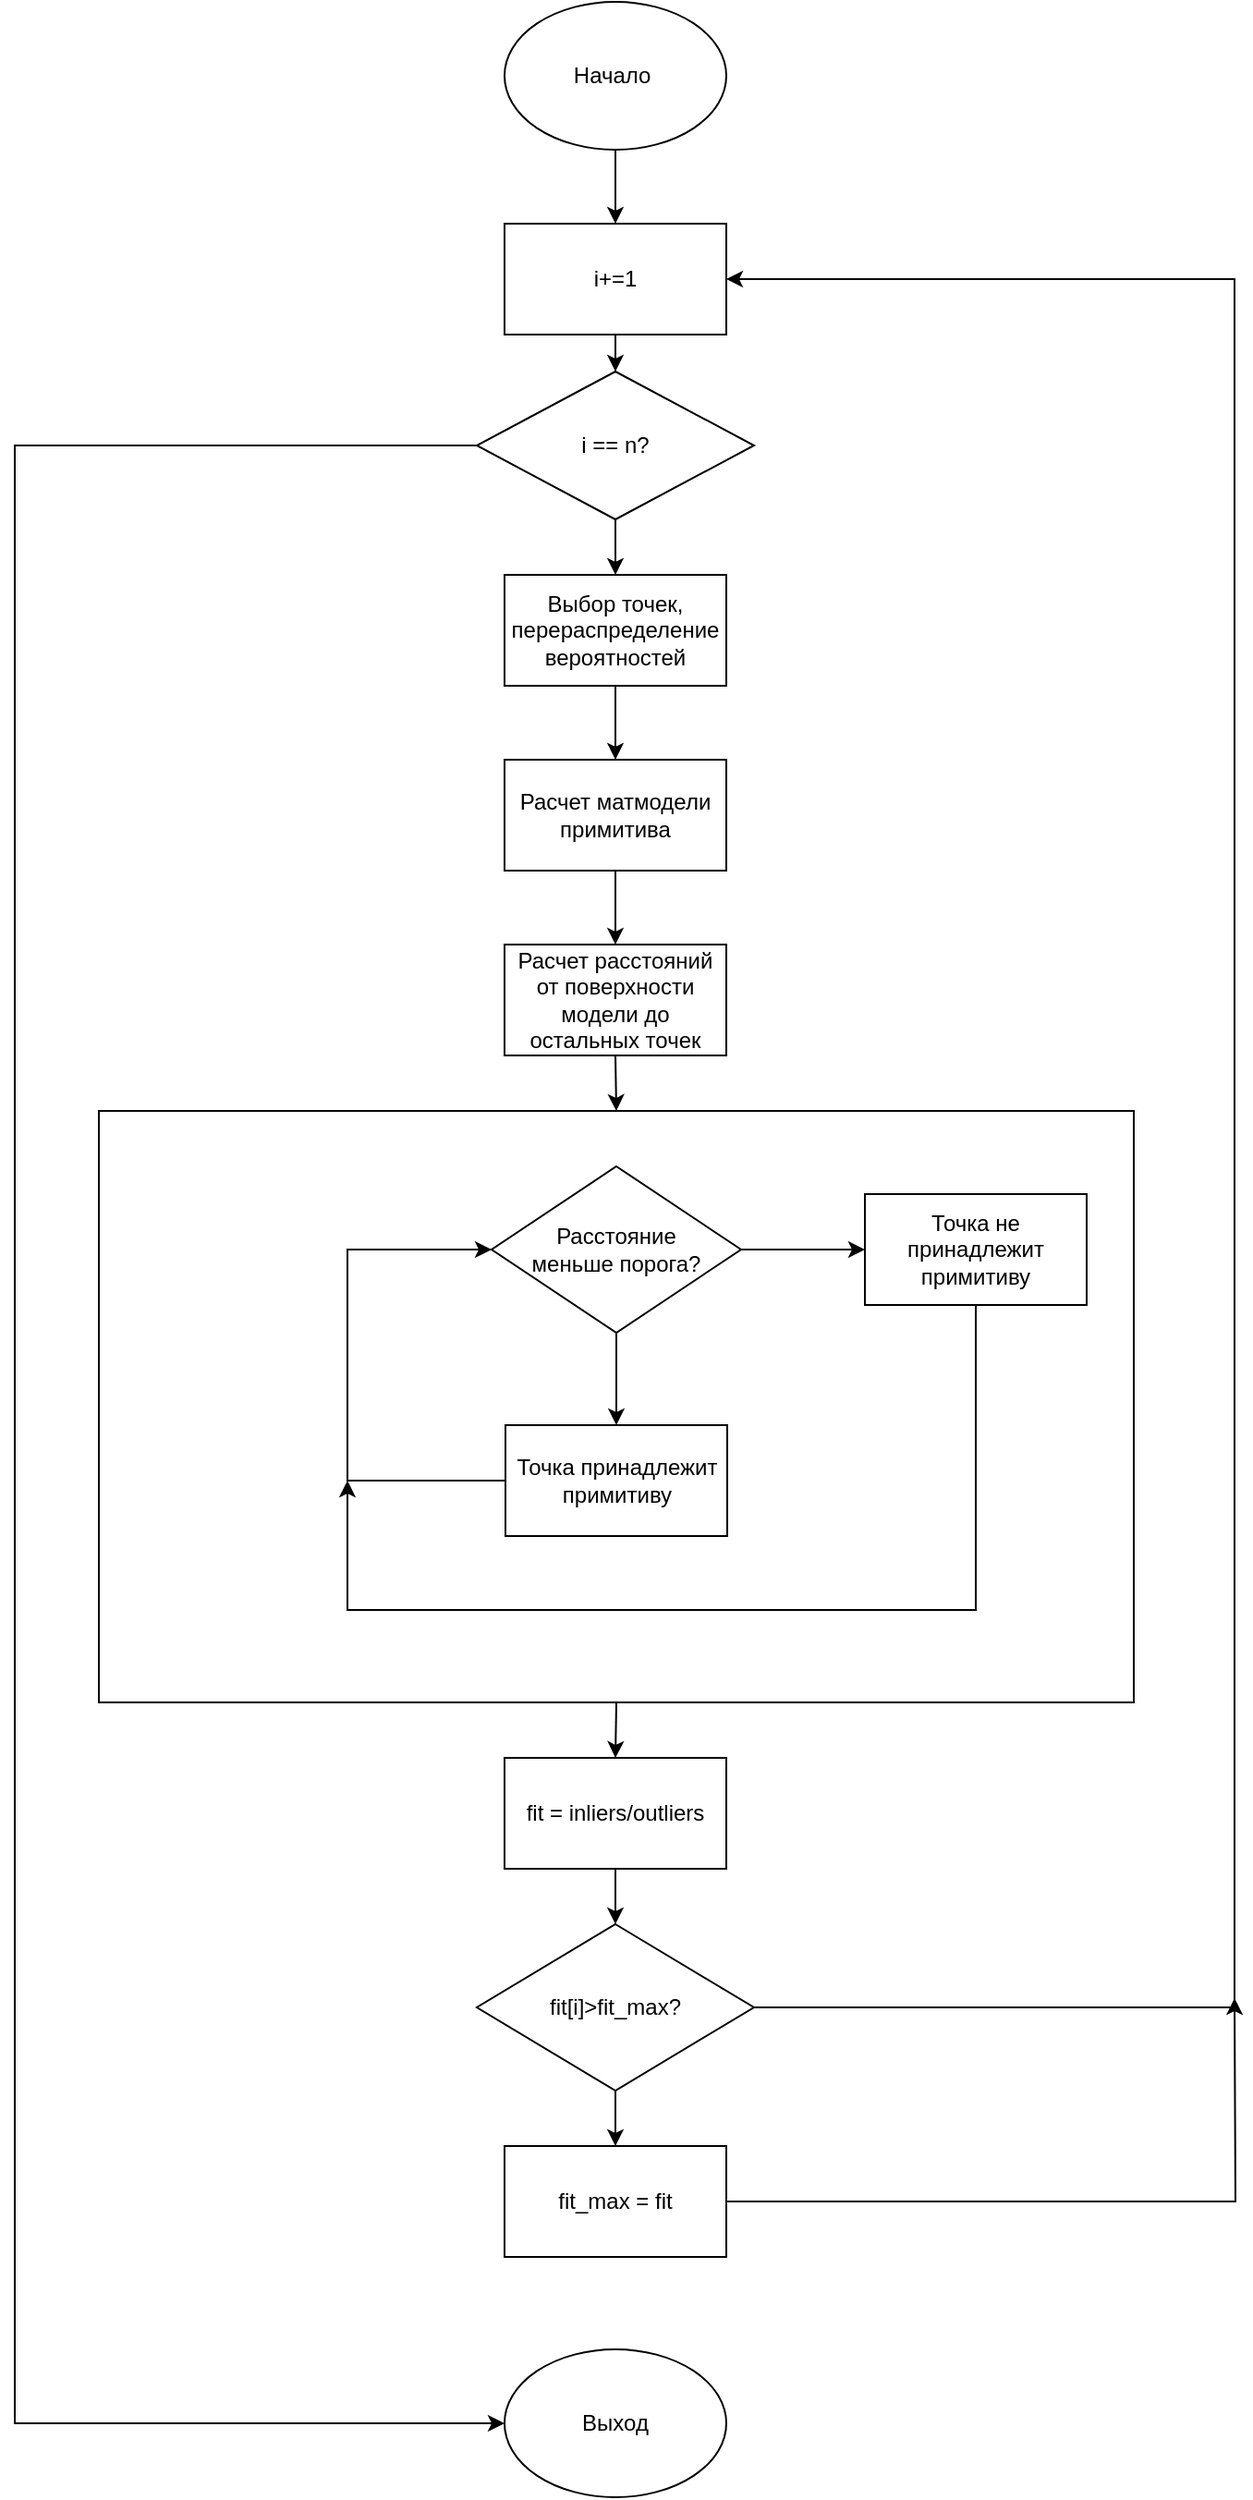 <mxfile version="14.0.1" type="device"><diagram id="5bK7aPB0GMiPQ1BD72IS" name="Page-1"><mxGraphModel dx="1240" dy="1661" grid="1" gridSize="10" guides="1" tooltips="1" connect="1" arrows="1" fold="1" page="1" pageScale="1" pageWidth="850" pageHeight="1100" math="0" shadow="0"><root><mxCell id="0"/><mxCell id="1" parent="0"/><mxCell id="X5tZUKayMrZbQrrzl14k-38" style="edgeStyle=orthogonalEdgeStyle;rounded=0;orthogonalLoop=1;jettySize=auto;html=1;exitX=0.5;exitY=1;exitDx=0;exitDy=0;entryX=0.5;entryY=0;entryDx=0;entryDy=0;" edge="1" parent="1" source="X5tZUKayMrZbQrrzl14k-1" target="X5tZUKayMrZbQrrzl14k-19"><mxGeometry relative="1" as="geometry"/></mxCell><mxCell id="X5tZUKayMrZbQrrzl14k-1" value="Начало&amp;nbsp;" style="ellipse;whiteSpace=wrap;html=1;" vertex="1" parent="1"><mxGeometry x="365" y="-110" width="120" height="80" as="geometry"/></mxCell><mxCell id="X5tZUKayMrZbQrrzl14k-27" style="edgeStyle=orthogonalEdgeStyle;rounded=0;orthogonalLoop=1;jettySize=auto;html=1;exitX=0.5;exitY=1;exitDx=0;exitDy=0;entryX=0.5;entryY=0;entryDx=0;entryDy=0;" edge="1" parent="1" source="X5tZUKayMrZbQrrzl14k-3" target="X5tZUKayMrZbQrrzl14k-4"><mxGeometry relative="1" as="geometry"/></mxCell><mxCell id="X5tZUKayMrZbQrrzl14k-3" value="Выбор точек, перераспределение вероятностей" style="rounded=0;whiteSpace=wrap;html=1;" vertex="1" parent="1"><mxGeometry x="365" y="200" width="120" height="60" as="geometry"/></mxCell><mxCell id="X5tZUKayMrZbQrrzl14k-28" style="edgeStyle=orthogonalEdgeStyle;rounded=0;orthogonalLoop=1;jettySize=auto;html=1;exitX=0.5;exitY=1;exitDx=0;exitDy=0;entryX=0.5;entryY=0;entryDx=0;entryDy=0;" edge="1" parent="1" source="X5tZUKayMrZbQrrzl14k-4" target="X5tZUKayMrZbQrrzl14k-5"><mxGeometry relative="1" as="geometry"/></mxCell><mxCell id="X5tZUKayMrZbQrrzl14k-4" value="Расчет матмодели примитива" style="rounded=0;whiteSpace=wrap;html=1;" vertex="1" parent="1"><mxGeometry x="365" y="300" width="120" height="60" as="geometry"/></mxCell><mxCell id="X5tZUKayMrZbQrrzl14k-29" style="edgeStyle=orthogonalEdgeStyle;rounded=0;orthogonalLoop=1;jettySize=auto;html=1;exitX=0.5;exitY=1;exitDx=0;exitDy=0;entryX=0.5;entryY=0;entryDx=0;entryDy=0;" edge="1" parent="1" source="X5tZUKayMrZbQrrzl14k-5" target="X5tZUKayMrZbQrrzl14k-15"><mxGeometry relative="1" as="geometry"/></mxCell><mxCell id="X5tZUKayMrZbQrrzl14k-5" value="Расчет расстояний от поверхности модели до остальных точек" style="rounded=0;whiteSpace=wrap;html=1;" vertex="1" parent="1"><mxGeometry x="365" y="400" width="120" height="60" as="geometry"/></mxCell><mxCell id="X5tZUKayMrZbQrrzl14k-10" style="edgeStyle=orthogonalEdgeStyle;rounded=0;orthogonalLoop=1;jettySize=auto;html=1;exitX=0.5;exitY=1;exitDx=0;exitDy=0;entryX=0.5;entryY=0;entryDx=0;entryDy=0;" edge="1" parent="1" source="X5tZUKayMrZbQrrzl14k-7" target="X5tZUKayMrZbQrrzl14k-9"><mxGeometry relative="1" as="geometry"/></mxCell><mxCell id="X5tZUKayMrZbQrrzl14k-11" style="edgeStyle=orthogonalEdgeStyle;rounded=0;orthogonalLoop=1;jettySize=auto;html=1;exitX=1;exitY=0.5;exitDx=0;exitDy=0;entryX=0;entryY=0.5;entryDx=0;entryDy=0;" edge="1" parent="1" source="X5tZUKayMrZbQrrzl14k-7" target="X5tZUKayMrZbQrrzl14k-8"><mxGeometry relative="1" as="geometry"/></mxCell><mxCell id="X5tZUKayMrZbQrrzl14k-7" value="Расстояние &lt;br&gt;меньше порога?" style="rhombus;whiteSpace=wrap;html=1;" vertex="1" parent="1"><mxGeometry x="358" y="520" width="135" height="90" as="geometry"/></mxCell><mxCell id="X5tZUKayMrZbQrrzl14k-14" style="edgeStyle=orthogonalEdgeStyle;rounded=0;orthogonalLoop=1;jettySize=auto;html=1;exitX=0.5;exitY=1;exitDx=0;exitDy=0;" edge="1" parent="1" source="X5tZUKayMrZbQrrzl14k-8"><mxGeometry relative="1" as="geometry"><mxPoint x="280" y="690" as="targetPoint"/><Array as="points"><mxPoint x="620" y="760"/><mxPoint x="280" y="760"/></Array></mxGeometry></mxCell><mxCell id="X5tZUKayMrZbQrrzl14k-8" value="Точка не принадлежит примитиву" style="rounded=0;whiteSpace=wrap;html=1;" vertex="1" parent="1"><mxGeometry x="560" y="535" width="120" height="60" as="geometry"/></mxCell><mxCell id="X5tZUKayMrZbQrrzl14k-13" style="edgeStyle=orthogonalEdgeStyle;rounded=0;orthogonalLoop=1;jettySize=auto;html=1;exitX=0;exitY=0.5;exitDx=0;exitDy=0;entryX=0;entryY=0.5;entryDx=0;entryDy=0;" edge="1" parent="1" source="X5tZUKayMrZbQrrzl14k-9" target="X5tZUKayMrZbQrrzl14k-7"><mxGeometry relative="1" as="geometry"><mxPoint x="270" y="540" as="targetPoint"/><Array as="points"><mxPoint x="280" y="690"/><mxPoint x="280" y="565"/></Array></mxGeometry></mxCell><mxCell id="X5tZUKayMrZbQrrzl14k-9" value="Точка принадлежит примитиву" style="rounded=0;whiteSpace=wrap;html=1;" vertex="1" parent="1"><mxGeometry x="365.5" y="660" width="120" height="60" as="geometry"/></mxCell><mxCell id="X5tZUKayMrZbQrrzl14k-30" style="edgeStyle=orthogonalEdgeStyle;rounded=0;orthogonalLoop=1;jettySize=auto;html=1;exitX=0.5;exitY=1;exitDx=0;exitDy=0;entryX=0.5;entryY=0;entryDx=0;entryDy=0;" edge="1" parent="1" source="X5tZUKayMrZbQrrzl14k-15" target="X5tZUKayMrZbQrrzl14k-18"><mxGeometry relative="1" as="geometry"/></mxCell><mxCell id="X5tZUKayMrZbQrrzl14k-15" value="" style="rounded=0;whiteSpace=wrap;html=1;fillColor=none;" vertex="1" parent="1"><mxGeometry x="145.5" y="490" width="560" height="320" as="geometry"/></mxCell><mxCell id="X5tZUKayMrZbQrrzl14k-31" style="edgeStyle=orthogonalEdgeStyle;rounded=0;orthogonalLoop=1;jettySize=auto;html=1;exitX=0.5;exitY=1;exitDx=0;exitDy=0;entryX=0.5;entryY=0;entryDx=0;entryDy=0;" edge="1" parent="1" source="X5tZUKayMrZbQrrzl14k-18" target="X5tZUKayMrZbQrrzl14k-21"><mxGeometry relative="1" as="geometry"/></mxCell><mxCell id="X5tZUKayMrZbQrrzl14k-18" value="fit = inliers/outliers" style="rounded=0;whiteSpace=wrap;html=1;" vertex="1" parent="1"><mxGeometry x="365" y="840" width="120" height="60" as="geometry"/></mxCell><mxCell id="X5tZUKayMrZbQrrzl14k-25" style="edgeStyle=orthogonalEdgeStyle;rounded=0;orthogonalLoop=1;jettySize=auto;html=1;exitX=0.5;exitY=1;exitDx=0;exitDy=0;entryX=0.5;entryY=0;entryDx=0;entryDy=0;" edge="1" parent="1" source="X5tZUKayMrZbQrrzl14k-19" target="X5tZUKayMrZbQrrzl14k-24"><mxGeometry relative="1" as="geometry"/></mxCell><mxCell id="X5tZUKayMrZbQrrzl14k-19" value="i+=1" style="rounded=0;whiteSpace=wrap;html=1;fillColor=#ffffff;" vertex="1" parent="1"><mxGeometry x="365" y="10" width="120" height="60" as="geometry"/></mxCell><mxCell id="X5tZUKayMrZbQrrzl14k-32" style="edgeStyle=orthogonalEdgeStyle;rounded=0;orthogonalLoop=1;jettySize=auto;html=1;exitX=1;exitY=0.5;exitDx=0;exitDy=0;entryX=1;entryY=0.5;entryDx=0;entryDy=0;" edge="1" parent="1" source="X5tZUKayMrZbQrrzl14k-21" target="X5tZUKayMrZbQrrzl14k-19"><mxGeometry relative="1" as="geometry"><mxPoint x="760" y="40" as="targetPoint"/><Array as="points"><mxPoint x="760" y="975"/><mxPoint x="760" y="40"/></Array></mxGeometry></mxCell><mxCell id="X5tZUKayMrZbQrrzl14k-36" style="edgeStyle=orthogonalEdgeStyle;rounded=0;orthogonalLoop=1;jettySize=auto;html=1;exitX=0.5;exitY=1;exitDx=0;exitDy=0;entryX=0.5;entryY=0;entryDx=0;entryDy=0;" edge="1" parent="1" source="X5tZUKayMrZbQrrzl14k-21" target="X5tZUKayMrZbQrrzl14k-22"><mxGeometry relative="1" as="geometry"/></mxCell><mxCell id="X5tZUKayMrZbQrrzl14k-21" value="fit[i]&amp;gt;fit_max?" style="rhombus;whiteSpace=wrap;html=1;fillColor=#ffffff;" vertex="1" parent="1"><mxGeometry x="350" y="930" width="150" height="90" as="geometry"/></mxCell><mxCell id="X5tZUKayMrZbQrrzl14k-37" style="edgeStyle=orthogonalEdgeStyle;rounded=0;orthogonalLoop=1;jettySize=auto;html=1;exitX=1;exitY=0.5;exitDx=0;exitDy=0;" edge="1" parent="1" source="X5tZUKayMrZbQrrzl14k-22"><mxGeometry relative="1" as="geometry"><mxPoint x="760" y="970" as="targetPoint"/></mxGeometry></mxCell><mxCell id="X5tZUKayMrZbQrrzl14k-22" value="fit_max = fit" style="rounded=0;whiteSpace=wrap;html=1;fillColor=#ffffff;" vertex="1" parent="1"><mxGeometry x="365" y="1050" width="120" height="60" as="geometry"/></mxCell><mxCell id="X5tZUKayMrZbQrrzl14k-23" value="Выход" style="ellipse;whiteSpace=wrap;html=1;fillColor=#ffffff;" vertex="1" parent="1"><mxGeometry x="365" y="1160" width="120" height="80" as="geometry"/></mxCell><mxCell id="X5tZUKayMrZbQrrzl14k-26" style="edgeStyle=orthogonalEdgeStyle;rounded=0;orthogonalLoop=1;jettySize=auto;html=1;exitX=0.5;exitY=1;exitDx=0;exitDy=0;entryX=0.5;entryY=0;entryDx=0;entryDy=0;" edge="1" parent="1" source="X5tZUKayMrZbQrrzl14k-24" target="X5tZUKayMrZbQrrzl14k-3"><mxGeometry relative="1" as="geometry"/></mxCell><mxCell id="X5tZUKayMrZbQrrzl14k-35" style="edgeStyle=orthogonalEdgeStyle;rounded=0;orthogonalLoop=1;jettySize=auto;html=1;exitX=0;exitY=0.5;exitDx=0;exitDy=0;entryX=0;entryY=0.5;entryDx=0;entryDy=0;" edge="1" parent="1" source="X5tZUKayMrZbQrrzl14k-24" target="X5tZUKayMrZbQrrzl14k-23"><mxGeometry relative="1" as="geometry"><mxPoint x="90" y="1230" as="targetPoint"/><Array as="points"><mxPoint x="100" y="130"/><mxPoint x="100" y="1200"/></Array></mxGeometry></mxCell><mxCell id="X5tZUKayMrZbQrrzl14k-24" value="i == n?" style="rhombus;whiteSpace=wrap;html=1;fillColor=#ffffff;" vertex="1" parent="1"><mxGeometry x="350" y="90" width="150" height="80" as="geometry"/></mxCell></root></mxGraphModel></diagram></mxfile>